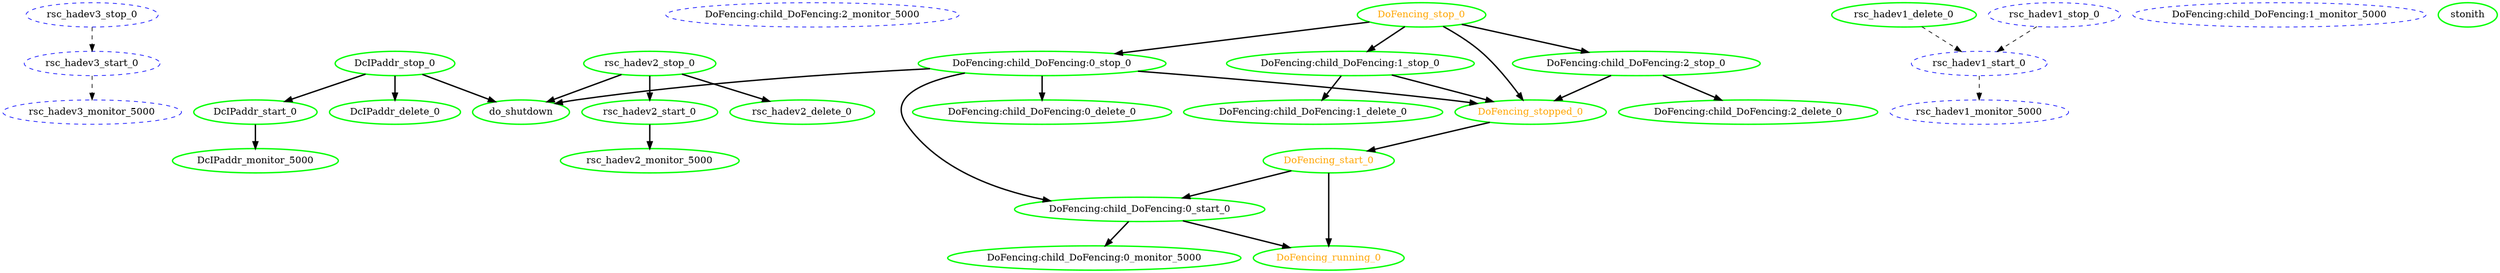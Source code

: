 digraph "g" {
	size = "30,30"
"rsc_hadev3_monitor_5000" [ style="dashed" color="blue" fontcolor="black" ]
"DoFencing:child_DoFencing:2_monitor_5000" [ style="dashed" color="blue" fontcolor="black" ]
"DcIPaddr_monitor_5000" [ tooltip="hadev1" style=bold color="green" fontcolor="black" ]
"rsc_hadev1_delete_0" [ tooltip="hadev2" style=bold color="green" fontcolor="black" ]
"DoFencing:child_DoFencing:0_monitor_5000" [ tooltip="hadev1" style=bold color="green" fontcolor="black" ]
"rsc_hadev2_monitor_5000" [ tooltip="hadev1" style=bold color="green" fontcolor="black" ]
"DoFencing:child_DoFencing:1_delete_0" [ tooltip="hadev2" style=bold color="green" fontcolor="black" ]
"rsc_hadev1_monitor_5000" [ style="dashed" color="blue" fontcolor="black" ]
"DoFencing:child_DoFencing:1_monitor_5000" [ style="dashed" color="blue" fontcolor="black" ]
"DcIPaddr_stop_0" [ tooltip="hadev2" style=bold color="green" fontcolor="black" ]
"DcIPaddr_start_0" [ tooltip="hadev1" style=bold color="green" fontcolor="black" ]
"DcIPaddr_delete_0" [ tooltip="hadev2" style=bold color="green" fontcolor="black" ]
"rsc_hadev3_stop_0" [ style="dashed" color="blue" fontcolor="black" ]
"rsc_hadev3_start_0" [ style="dashed" color="blue" fontcolor="black" ]
"rsc_hadev2_stop_0" [ tooltip="hadev2" style=bold color="green" fontcolor="black" ]
"rsc_hadev2_start_0" [ tooltip="hadev1" style=bold color="green" fontcolor="black" ]
"rsc_hadev2_delete_0" [ tooltip="hadev2" style=bold color="green" fontcolor="black" ]
"rsc_hadev1_stop_0" [ style="dashed" color="blue" fontcolor="black" ]
"rsc_hadev1_start_0" [ style="dashed" color="blue" fontcolor="black" ]
"DoFencing:child_DoFencing:0_stop_0" [ tooltip="hadev2" style=bold color="green" fontcolor="black" ]
"DoFencing:child_DoFencing:0_start_0" [ tooltip="hadev1" style=bold color="green" fontcolor="black" ]
"DoFencing:child_DoFencing:0_delete_0" [ tooltip="hadev2" style=bold color="green" fontcolor="black" ]
"DoFencing:child_DoFencing:1_stop_0" [ tooltip="hadev1" style=bold color="green" fontcolor="black" ]
"DoFencing:child_DoFencing:1_delete_0" [ tooltip="hadev1" style=bold color="green" fontcolor="black" ]
"DoFencing:child_DoFencing:2_stop_0" [ tooltip="hadev1" style=bold color="green" fontcolor="black" ]
"DoFencing:child_DoFencing:2_delete_0" [ tooltip="hadev1" style=bold color="green" fontcolor="black" ]
"DoFencing_start_0" [ tooltip="" style=bold color="green" fontcolor="orange" ]
"DoFencing_running_0" [ tooltip="" style=bold color="green" fontcolor="orange" ]
"DoFencing_stop_0" [ tooltip="" style=bold color="green" fontcolor="orange" ]
"DoFencing_stopped_0" [ tooltip="" style=bold color="green" fontcolor="orange" ]
"stonith" [ tooltip="hadev3" style=bold color="green" fontcolor="black" ]
"do_shutdown" [ tooltip="hadev2" style=bold color="green" fontcolor="black" ]
"rsc_hadev3_start_0" -> "rsc_hadev3_monitor_5000" [ style = dashed]
"DcIPaddr_start_0" -> "DcIPaddr_monitor_5000" [ style = bold]
"DoFencing:child_DoFencing:0_start_0" -> "DoFencing:child_DoFencing:0_monitor_5000" [ style = bold]
"rsc_hadev2_start_0" -> "rsc_hadev2_monitor_5000" [ style = bold]
"rsc_hadev1_start_0" -> "rsc_hadev1_monitor_5000" [ style = dashed]
"DcIPaddr_stop_0" -> "DcIPaddr_start_0" [ style = bold]
"DcIPaddr_stop_0" -> "DcIPaddr_delete_0" [ style = bold]
"rsc_hadev3_stop_0" -> "rsc_hadev3_start_0" [ style = dashed]
"rsc_hadev2_stop_0" -> "rsc_hadev2_start_0" [ style = bold]
"rsc_hadev2_stop_0" -> "rsc_hadev2_delete_0" [ style = bold]
"rsc_hadev1_delete_0" -> "rsc_hadev1_start_0" [ style = dashed]
"rsc_hadev1_stop_0" -> "rsc_hadev1_start_0" [ style = dashed]
"DoFencing_stop_0" -> "DoFencing:child_DoFencing:0_stop_0" [ style = bold]
"DoFencing:child_DoFencing:0_stop_0" -> "DoFencing:child_DoFencing:0_start_0" [ style = bold]
"DoFencing_start_0" -> "DoFencing:child_DoFencing:0_start_0" [ style = bold]
"DoFencing:child_DoFencing:0_stop_0" -> "DoFencing:child_DoFencing:0_delete_0" [ style = bold]
"DoFencing_stop_0" -> "DoFencing:child_DoFencing:1_stop_0" [ style = bold]
"DoFencing:child_DoFencing:1_stop_0" -> "DoFencing:child_DoFencing:1_delete_0" [ style = bold]
"DoFencing_stop_0" -> "DoFencing:child_DoFencing:2_stop_0" [ style = bold]
"DoFencing:child_DoFencing:2_stop_0" -> "DoFencing:child_DoFencing:2_delete_0" [ style = bold]
"DoFencing_stopped_0" -> "DoFencing_start_0" [ style = bold]
"DoFencing:child_DoFencing:0_start_0" -> "DoFencing_running_0" [ style = bold]
"DoFencing_start_0" -> "DoFencing_running_0" [ style = bold]
"DoFencing:child_DoFencing:0_stop_0" -> "DoFencing_stopped_0" [ style = bold]
"DoFencing:child_DoFencing:1_stop_0" -> "DoFencing_stopped_0" [ style = bold]
"DoFencing:child_DoFencing:2_stop_0" -> "DoFencing_stopped_0" [ style = bold]
"DoFencing_stop_0" -> "DoFencing_stopped_0" [ style = bold]
"DcIPaddr_stop_0" -> "do_shutdown" [ style = bold]
"rsc_hadev2_stop_0" -> "do_shutdown" [ style = bold]
"DoFencing:child_DoFencing:0_stop_0" -> "do_shutdown" [ style = bold]
}
